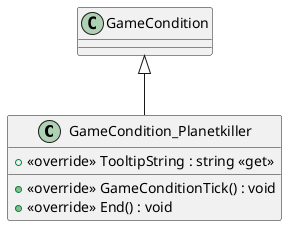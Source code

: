 @startuml
class GameCondition_Planetkiller {
    + <<override>> TooltipString : string <<get>>
    + <<override>> GameConditionTick() : void
    + <<override>> End() : void
}
GameCondition <|-- GameCondition_Planetkiller
@enduml
